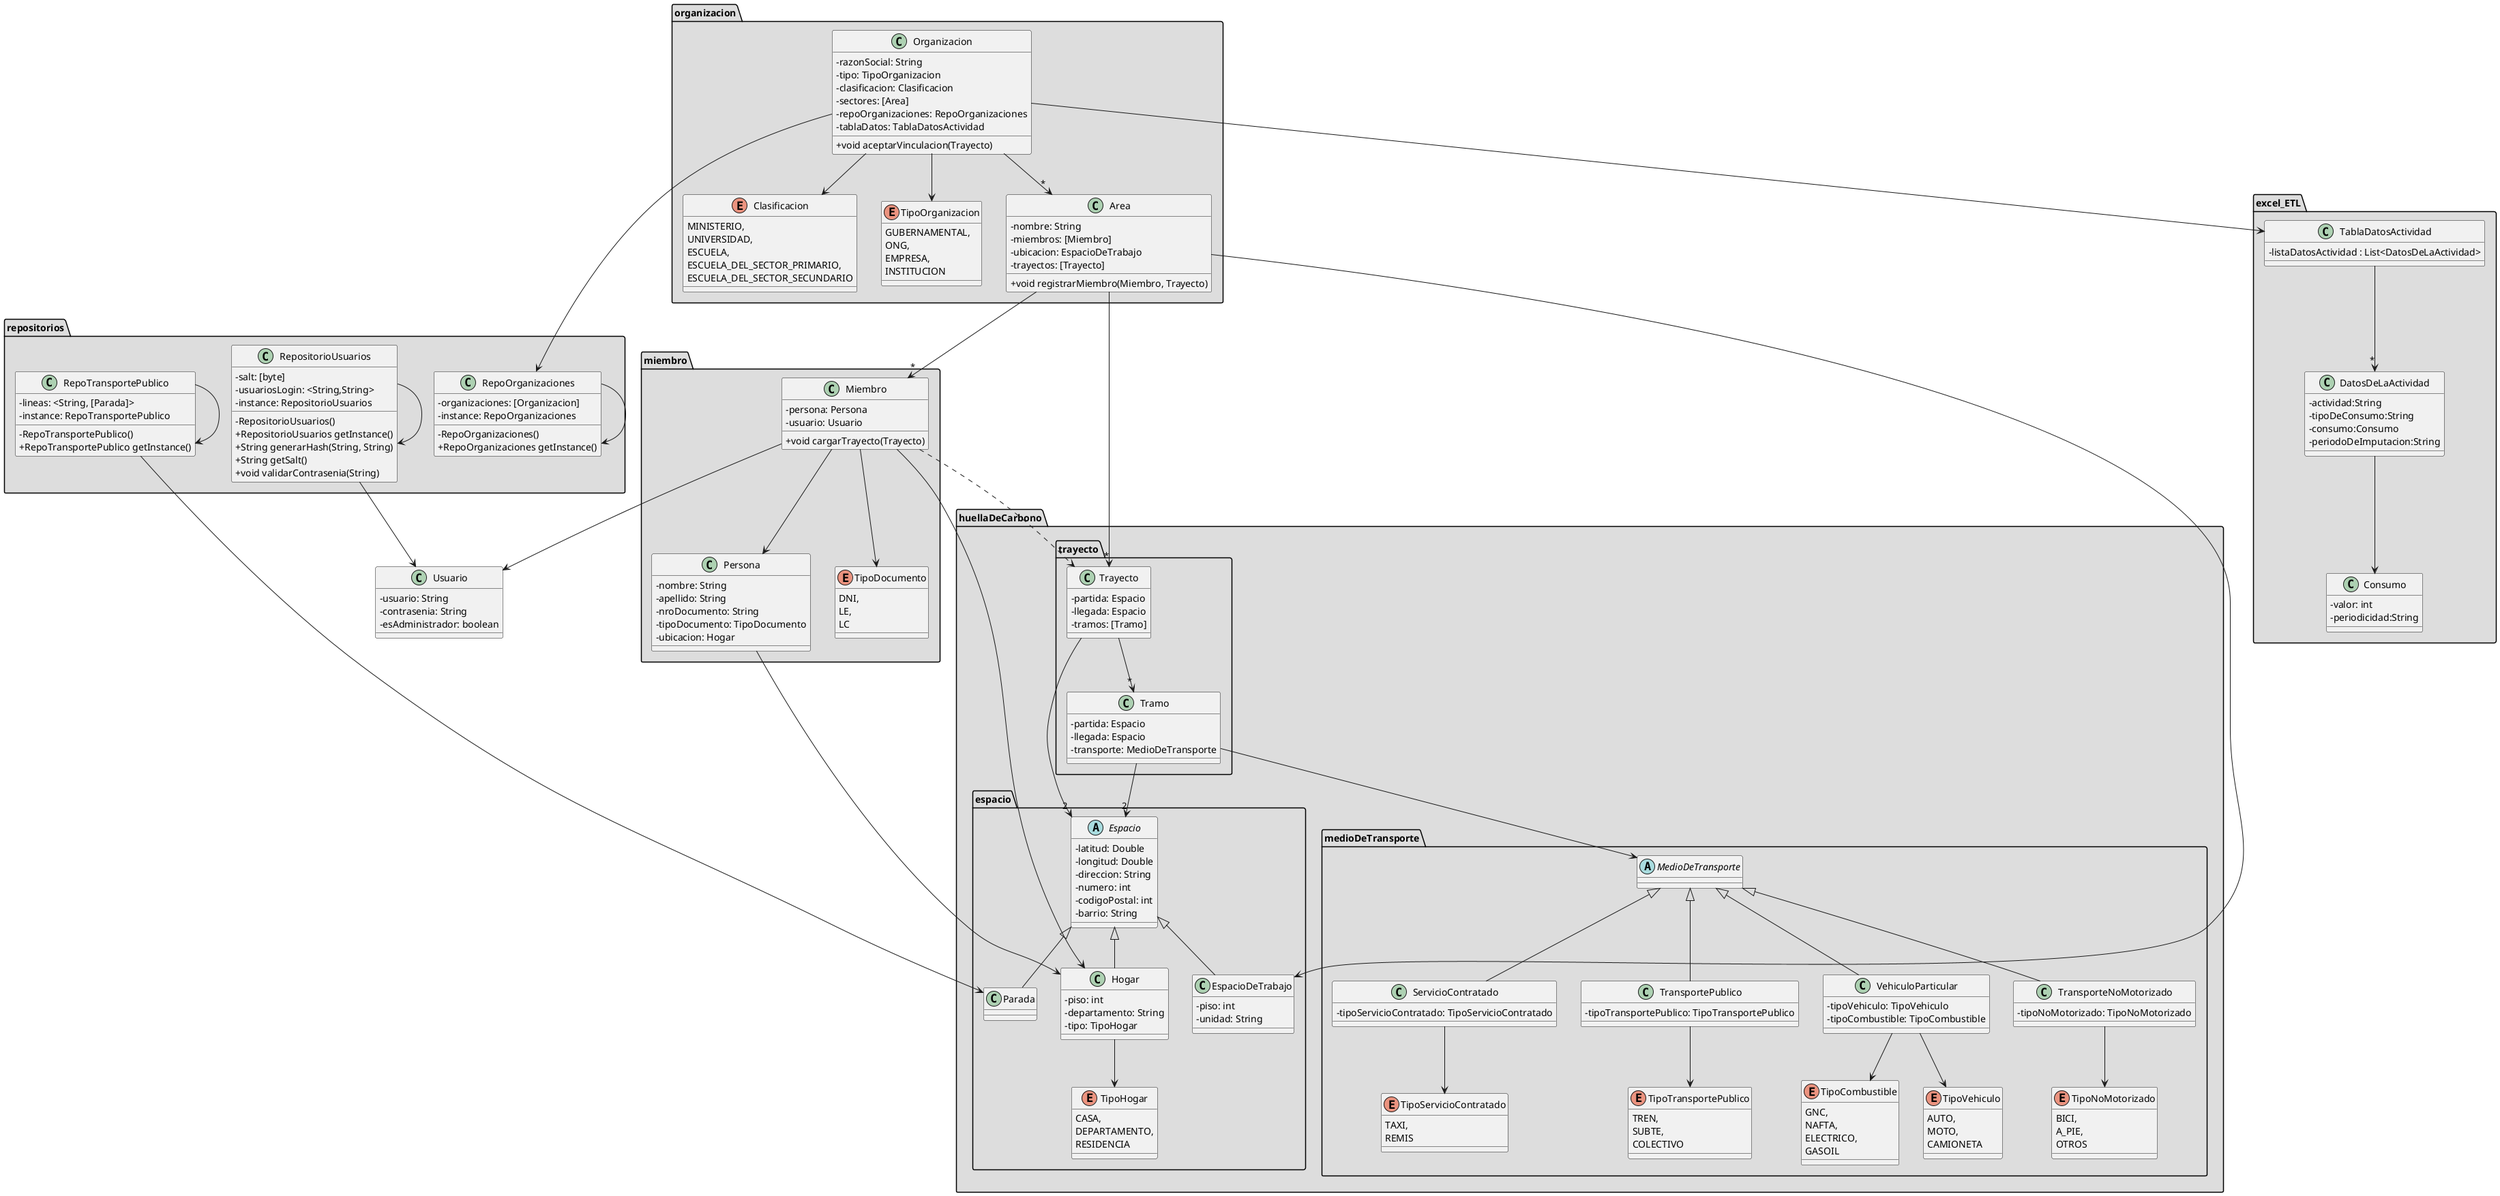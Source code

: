 @startuml
skinparam classAttributeIconSize 0

package "miembro" #DDDDDD {
    class Persona {
    -nombre: String
    -apellido: String
    -nroDocumento: String
    -tipoDocumento: TipoDocumento
    -ubicacion: Hogar
    }

    class Miembro {
    - persona: Persona
    - usuario: Usuario

    + void cargarTrayecto(Trayecto)

    }

    enum TipoDocumento {
    DNI,
    LE,
    LC
    }
    }

package "organizacion" #DDDDDD {

    class Organizacion {
    -razonSocial: String
    -tipo: TipoOrganizacion
    -clasificacion: Clasificacion
    -sectores: [Area]
    -repoOrganizaciones: RepoOrganizaciones
    -tablaDatos: TablaDatosActividad

    +void aceptarVinculacion(Trayecto)
    }

    class Area {
    -nombre: String
    -miembros: [Miembro]
    -ubicacion: EspacioDeTrabajo
    -trayectos: [Trayecto]

    +void registrarMiembro(Miembro, Trayecto)
    }

    enum Clasificacion {
    MINISTERIO,
    UNIVERSIDAD,
    ESCUELA,
    ESCUELA_DEL_SECTOR_PRIMARIO,
    ESCUELA_DEL_SECTOR_SECUNDARIO
    }

    enum TipoOrganizacion {
    GUBERNAMENTAL,
    ONG,
    EMPRESA,
    INSTITUCION
    }
}

package "repositorios" #DDDDDD {

    class RepoOrganizaciones {
    -organizaciones: [Organizacion]
    -instance: RepoOrganizaciones

    -RepoOrganizaciones()
    +RepoOrganizaciones getInstance()
    }

    class RepoTransportePublico {
    -lineas: <String, [Parada]>
    -instance: RepoTransportePublico

    -RepoTransportePublico()
    +RepoTransportePublico getInstance()
    }

    class RepositorioUsuarios {
    -salt: [byte]
    -usuariosLogin: <String,String>
    - instance: RepositorioUsuarios

    -RepositorioUsuarios()
    +RepositorioUsuarios getInstance()
    +String generarHash(String, String)
    +String getSalt()
    +void validarContrasenia(String)
    }
}

package "huellaDeCarbono" #DDDDDD {

    package "espacio" {
        abstract class Espacio {
        -latitud: Double
        -longitud: Double
        -direccion: String
        -numero: int
        -codigoPostal: int
        -barrio: String
        }

        class Hogar extends Espacio {
        -piso: int
        -departamento: String
        -tipo: TipoHogar
        }

        class Parada extends Espacio {

        }

        class EspacioDeTrabajo extends Espacio {
        -piso: int
        -unidad: String
        }

        enum TipoHogar {
        CASA,
        DEPARTAMENTO,
        RESIDENCIA
        }
    }

    package "medioDeTransporte" {

        abstract class MedioDeTransporte {

        }

        class VehiculoParticular extends MedioDeTransporte {
        -tipoVehiculo: TipoVehiculo
        -tipoCombustible: TipoCombustible
        }

        enum TipoCombustible {
        GNC,
        NAFTA,
        ELECTRICO,
        GASOIL
        }

        enum TipoVehiculo {
        AUTO,
        MOTO,
        CAMIONETA
        }

        class TransporteNoMotorizado extends MedioDeTransporte {
        -tipoNoMotorizado: TipoNoMotorizado
        }

        enum TipoNoMotorizado {
        BICI,
        A_PIE,
        OTROS
        }

        class ServicioContratado extends MedioDeTransporte {
        -tipoServicioContratado: TipoServicioContratado
        }

        enum TipoServicioContratado {
        TAXI,
        REMIS
        }

        class TransportePublico extends MedioDeTransporte {
        -tipoTransportePublico: TipoTransportePublico
        }

        enum TipoTransportePublico {
        TREN,
        SUBTE,
        COLECTIVO
        }

    }

    package "trayecto" {
        class Trayecto {
        -partida: Espacio
        -llegada: Espacio
        -tramos: [Tramo]
        }

        class Tramo {
        -partida: Espacio
        -llegada: Espacio
        -transporte: MedioDeTransporte
        }

    }
}

package "excel_ETL" #DDDDDD {

    class TablaDatosActividad {
    -listaDatosActividad : List<DatosDeLaActividad>
    }

    class DatosDeLaActividad {
    -actividad:String
    -tipoDeConsumo:String
    -consumo:Consumo
    -periodoDeImputacion:String

    }

    class Consumo {
    -valor: int
    -periodicidad:String
    }
}

class Usuario {
-usuario: String
-contrasenia: String
-esAdministrador: boolean
}


Miembro --> TipoDocumento
Miembro --> Hogar
Miembro --> Usuario
Miembro ..> Trayecto

Area --> EspacioDeTrabajo
Area --> "*" Miembro
Area --> "*" Trayecto

RepoOrganizaciones --> RepoOrganizaciones

Organizacion --> "*" Area
Organizacion --> TipoOrganizacion
Organizacion --> Clasificacion
Organizacion --> RepoOrganizaciones
Organizacion --> TablaDatosActividad

Trayecto --> "2" Espacio
Trayecto --> "*" Tramo

DatosDeLaActividad --> Consumo

TablaDatosActividad --> "*" DatosDeLaActividad

Tramo --> "2" Espacio
Tramo --> MedioDeTransporte

Hogar --> TipoHogar

VehiculoParticular --> TipoVehiculo
VehiculoParticular --> TipoCombustible

ServicioContratado --> TipoServicioContratado

TransportePublico --> TipoTransportePublico

TransporteNoMotorizado --> TipoNoMotorizado

RepositorioUsuarios --> Usuario
RepositorioUsuarios --> RepositorioUsuarios

RepoTransportePublico --> Parada
RepoTransportePublico --> RepoTransportePublico

Miembro --> Persona

Persona --> Hogar

@enduml